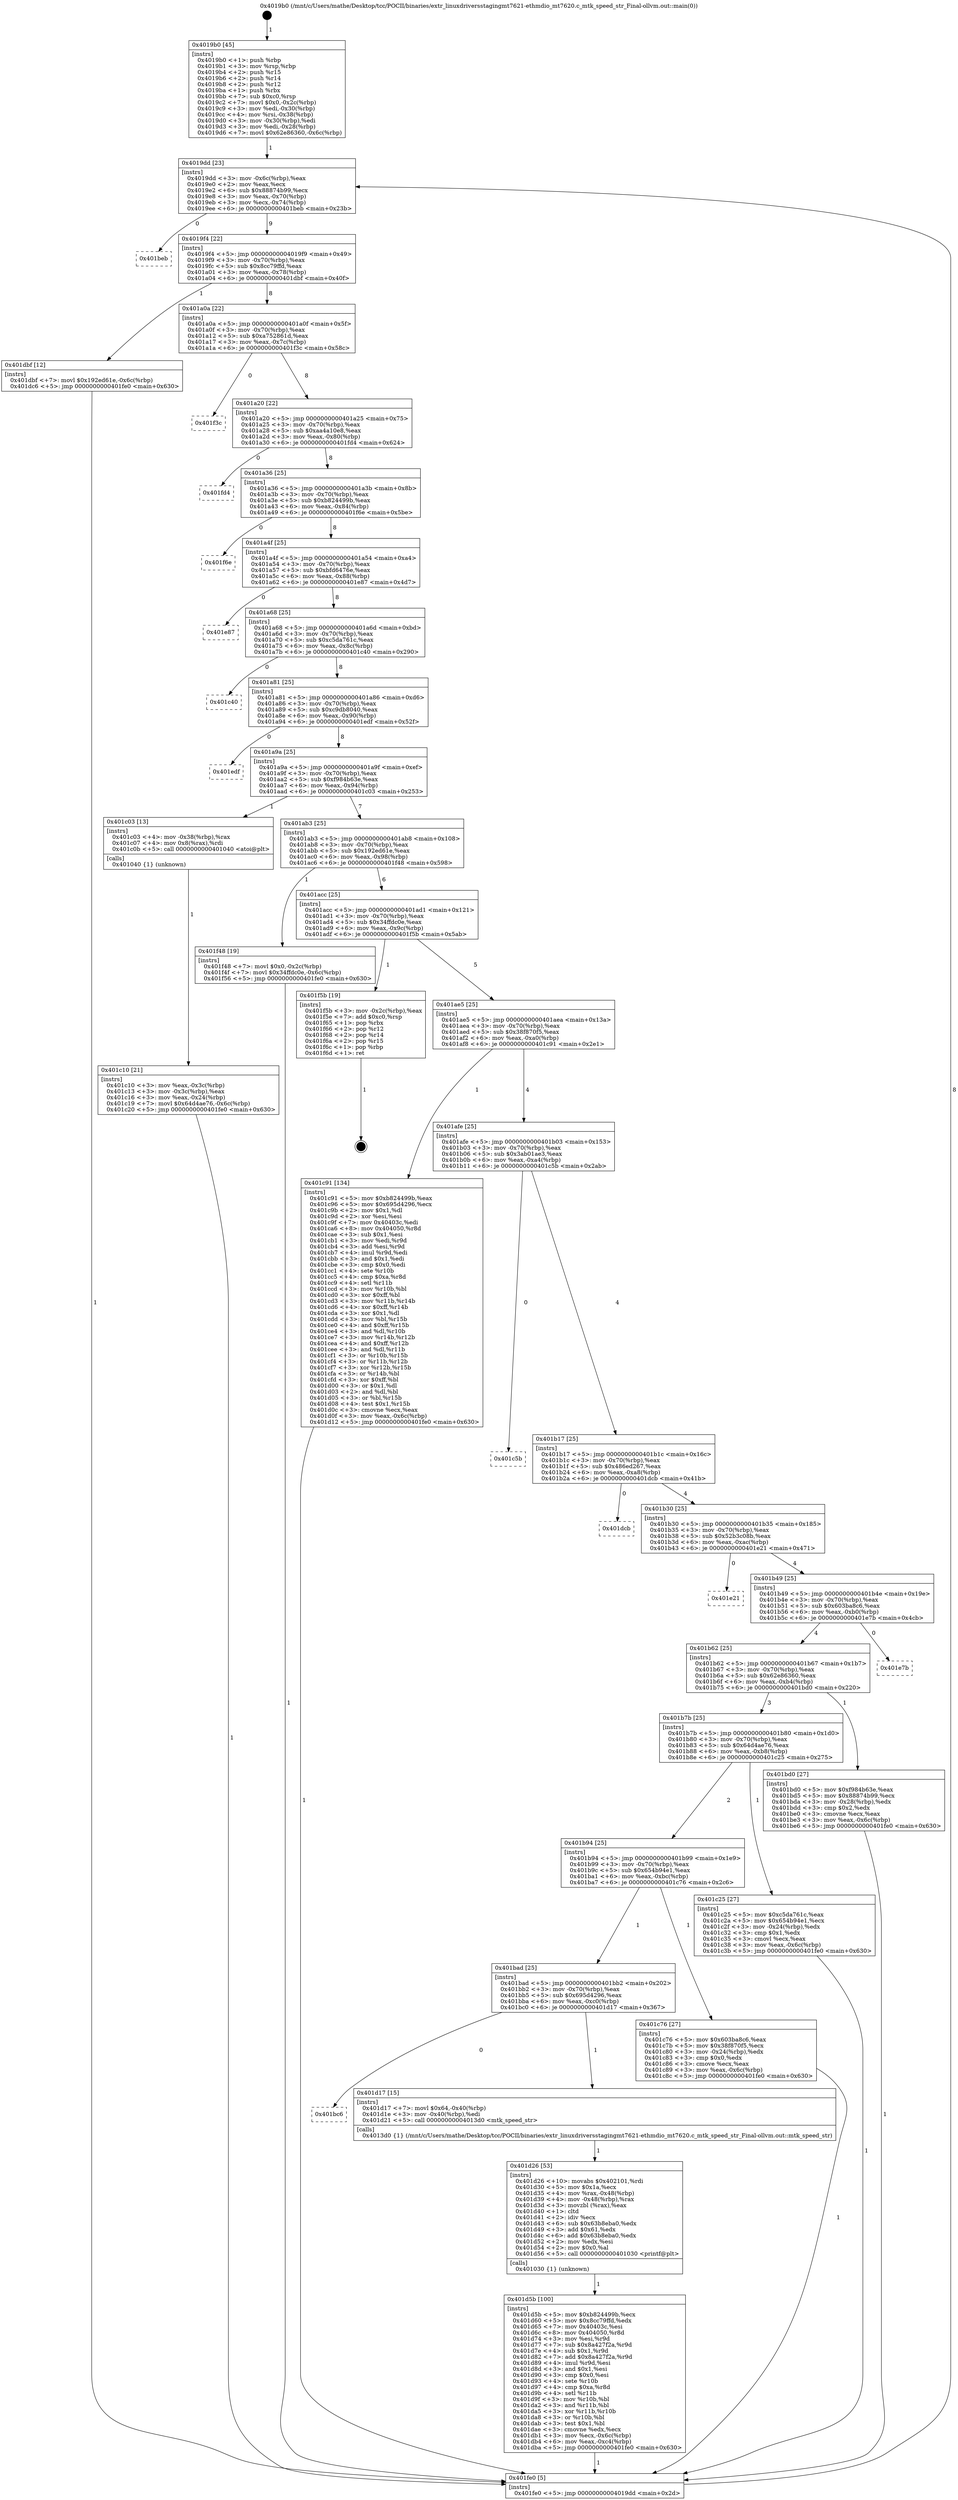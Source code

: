 digraph "0x4019b0" {
  label = "0x4019b0 (/mnt/c/Users/mathe/Desktop/tcc/POCII/binaries/extr_linuxdriversstagingmt7621-ethmdio_mt7620.c_mtk_speed_str_Final-ollvm.out::main(0))"
  labelloc = "t"
  node[shape=record]

  Entry [label="",width=0.3,height=0.3,shape=circle,fillcolor=black,style=filled]
  "0x4019dd" [label="{
     0x4019dd [23]\l
     | [instrs]\l
     &nbsp;&nbsp;0x4019dd \<+3\>: mov -0x6c(%rbp),%eax\l
     &nbsp;&nbsp;0x4019e0 \<+2\>: mov %eax,%ecx\l
     &nbsp;&nbsp;0x4019e2 \<+6\>: sub $0x88874b99,%ecx\l
     &nbsp;&nbsp;0x4019e8 \<+3\>: mov %eax,-0x70(%rbp)\l
     &nbsp;&nbsp;0x4019eb \<+3\>: mov %ecx,-0x74(%rbp)\l
     &nbsp;&nbsp;0x4019ee \<+6\>: je 0000000000401beb \<main+0x23b\>\l
  }"]
  "0x401beb" [label="{
     0x401beb\l
  }", style=dashed]
  "0x4019f4" [label="{
     0x4019f4 [22]\l
     | [instrs]\l
     &nbsp;&nbsp;0x4019f4 \<+5\>: jmp 00000000004019f9 \<main+0x49\>\l
     &nbsp;&nbsp;0x4019f9 \<+3\>: mov -0x70(%rbp),%eax\l
     &nbsp;&nbsp;0x4019fc \<+5\>: sub $0x8cc79ffd,%eax\l
     &nbsp;&nbsp;0x401a01 \<+3\>: mov %eax,-0x78(%rbp)\l
     &nbsp;&nbsp;0x401a04 \<+6\>: je 0000000000401dbf \<main+0x40f\>\l
  }"]
  Exit [label="",width=0.3,height=0.3,shape=circle,fillcolor=black,style=filled,peripheries=2]
  "0x401dbf" [label="{
     0x401dbf [12]\l
     | [instrs]\l
     &nbsp;&nbsp;0x401dbf \<+7\>: movl $0x192ed61e,-0x6c(%rbp)\l
     &nbsp;&nbsp;0x401dc6 \<+5\>: jmp 0000000000401fe0 \<main+0x630\>\l
  }"]
  "0x401a0a" [label="{
     0x401a0a [22]\l
     | [instrs]\l
     &nbsp;&nbsp;0x401a0a \<+5\>: jmp 0000000000401a0f \<main+0x5f\>\l
     &nbsp;&nbsp;0x401a0f \<+3\>: mov -0x70(%rbp),%eax\l
     &nbsp;&nbsp;0x401a12 \<+5\>: sub $0xa752861d,%eax\l
     &nbsp;&nbsp;0x401a17 \<+3\>: mov %eax,-0x7c(%rbp)\l
     &nbsp;&nbsp;0x401a1a \<+6\>: je 0000000000401f3c \<main+0x58c\>\l
  }"]
  "0x401d5b" [label="{
     0x401d5b [100]\l
     | [instrs]\l
     &nbsp;&nbsp;0x401d5b \<+5\>: mov $0xb824499b,%ecx\l
     &nbsp;&nbsp;0x401d60 \<+5\>: mov $0x8cc79ffd,%edx\l
     &nbsp;&nbsp;0x401d65 \<+7\>: mov 0x40403c,%esi\l
     &nbsp;&nbsp;0x401d6c \<+8\>: mov 0x404050,%r8d\l
     &nbsp;&nbsp;0x401d74 \<+3\>: mov %esi,%r9d\l
     &nbsp;&nbsp;0x401d77 \<+7\>: sub $0x8a427f2a,%r9d\l
     &nbsp;&nbsp;0x401d7e \<+4\>: sub $0x1,%r9d\l
     &nbsp;&nbsp;0x401d82 \<+7\>: add $0x8a427f2a,%r9d\l
     &nbsp;&nbsp;0x401d89 \<+4\>: imul %r9d,%esi\l
     &nbsp;&nbsp;0x401d8d \<+3\>: and $0x1,%esi\l
     &nbsp;&nbsp;0x401d90 \<+3\>: cmp $0x0,%esi\l
     &nbsp;&nbsp;0x401d93 \<+4\>: sete %r10b\l
     &nbsp;&nbsp;0x401d97 \<+4\>: cmp $0xa,%r8d\l
     &nbsp;&nbsp;0x401d9b \<+4\>: setl %r11b\l
     &nbsp;&nbsp;0x401d9f \<+3\>: mov %r10b,%bl\l
     &nbsp;&nbsp;0x401da2 \<+3\>: and %r11b,%bl\l
     &nbsp;&nbsp;0x401da5 \<+3\>: xor %r11b,%r10b\l
     &nbsp;&nbsp;0x401da8 \<+3\>: or %r10b,%bl\l
     &nbsp;&nbsp;0x401dab \<+3\>: test $0x1,%bl\l
     &nbsp;&nbsp;0x401dae \<+3\>: cmovne %edx,%ecx\l
     &nbsp;&nbsp;0x401db1 \<+3\>: mov %ecx,-0x6c(%rbp)\l
     &nbsp;&nbsp;0x401db4 \<+6\>: mov %eax,-0xc4(%rbp)\l
     &nbsp;&nbsp;0x401dba \<+5\>: jmp 0000000000401fe0 \<main+0x630\>\l
  }"]
  "0x401f3c" [label="{
     0x401f3c\l
  }", style=dashed]
  "0x401a20" [label="{
     0x401a20 [22]\l
     | [instrs]\l
     &nbsp;&nbsp;0x401a20 \<+5\>: jmp 0000000000401a25 \<main+0x75\>\l
     &nbsp;&nbsp;0x401a25 \<+3\>: mov -0x70(%rbp),%eax\l
     &nbsp;&nbsp;0x401a28 \<+5\>: sub $0xaa4a10e8,%eax\l
     &nbsp;&nbsp;0x401a2d \<+3\>: mov %eax,-0x80(%rbp)\l
     &nbsp;&nbsp;0x401a30 \<+6\>: je 0000000000401fd4 \<main+0x624\>\l
  }"]
  "0x401d26" [label="{
     0x401d26 [53]\l
     | [instrs]\l
     &nbsp;&nbsp;0x401d26 \<+10\>: movabs $0x402101,%rdi\l
     &nbsp;&nbsp;0x401d30 \<+5\>: mov $0x1a,%ecx\l
     &nbsp;&nbsp;0x401d35 \<+4\>: mov %rax,-0x48(%rbp)\l
     &nbsp;&nbsp;0x401d39 \<+4\>: mov -0x48(%rbp),%rax\l
     &nbsp;&nbsp;0x401d3d \<+3\>: movzbl (%rax),%eax\l
     &nbsp;&nbsp;0x401d40 \<+1\>: cltd\l
     &nbsp;&nbsp;0x401d41 \<+2\>: idiv %ecx\l
     &nbsp;&nbsp;0x401d43 \<+6\>: sub $0x63b8eba0,%edx\l
     &nbsp;&nbsp;0x401d49 \<+3\>: add $0x61,%edx\l
     &nbsp;&nbsp;0x401d4c \<+6\>: add $0x63b8eba0,%edx\l
     &nbsp;&nbsp;0x401d52 \<+2\>: mov %edx,%esi\l
     &nbsp;&nbsp;0x401d54 \<+2\>: mov $0x0,%al\l
     &nbsp;&nbsp;0x401d56 \<+5\>: call 0000000000401030 \<printf@plt\>\l
     | [calls]\l
     &nbsp;&nbsp;0x401030 \{1\} (unknown)\l
  }"]
  "0x401fd4" [label="{
     0x401fd4\l
  }", style=dashed]
  "0x401a36" [label="{
     0x401a36 [25]\l
     | [instrs]\l
     &nbsp;&nbsp;0x401a36 \<+5\>: jmp 0000000000401a3b \<main+0x8b\>\l
     &nbsp;&nbsp;0x401a3b \<+3\>: mov -0x70(%rbp),%eax\l
     &nbsp;&nbsp;0x401a3e \<+5\>: sub $0xb824499b,%eax\l
     &nbsp;&nbsp;0x401a43 \<+6\>: mov %eax,-0x84(%rbp)\l
     &nbsp;&nbsp;0x401a49 \<+6\>: je 0000000000401f6e \<main+0x5be\>\l
  }"]
  "0x401bc6" [label="{
     0x401bc6\l
  }", style=dashed]
  "0x401f6e" [label="{
     0x401f6e\l
  }", style=dashed]
  "0x401a4f" [label="{
     0x401a4f [25]\l
     | [instrs]\l
     &nbsp;&nbsp;0x401a4f \<+5\>: jmp 0000000000401a54 \<main+0xa4\>\l
     &nbsp;&nbsp;0x401a54 \<+3\>: mov -0x70(%rbp),%eax\l
     &nbsp;&nbsp;0x401a57 \<+5\>: sub $0xbfd6476e,%eax\l
     &nbsp;&nbsp;0x401a5c \<+6\>: mov %eax,-0x88(%rbp)\l
     &nbsp;&nbsp;0x401a62 \<+6\>: je 0000000000401e87 \<main+0x4d7\>\l
  }"]
  "0x401d17" [label="{
     0x401d17 [15]\l
     | [instrs]\l
     &nbsp;&nbsp;0x401d17 \<+7\>: movl $0x64,-0x40(%rbp)\l
     &nbsp;&nbsp;0x401d1e \<+3\>: mov -0x40(%rbp),%edi\l
     &nbsp;&nbsp;0x401d21 \<+5\>: call 00000000004013d0 \<mtk_speed_str\>\l
     | [calls]\l
     &nbsp;&nbsp;0x4013d0 \{1\} (/mnt/c/Users/mathe/Desktop/tcc/POCII/binaries/extr_linuxdriversstagingmt7621-ethmdio_mt7620.c_mtk_speed_str_Final-ollvm.out::mtk_speed_str)\l
  }"]
  "0x401e87" [label="{
     0x401e87\l
  }", style=dashed]
  "0x401a68" [label="{
     0x401a68 [25]\l
     | [instrs]\l
     &nbsp;&nbsp;0x401a68 \<+5\>: jmp 0000000000401a6d \<main+0xbd\>\l
     &nbsp;&nbsp;0x401a6d \<+3\>: mov -0x70(%rbp),%eax\l
     &nbsp;&nbsp;0x401a70 \<+5\>: sub $0xc5da761c,%eax\l
     &nbsp;&nbsp;0x401a75 \<+6\>: mov %eax,-0x8c(%rbp)\l
     &nbsp;&nbsp;0x401a7b \<+6\>: je 0000000000401c40 \<main+0x290\>\l
  }"]
  "0x401bad" [label="{
     0x401bad [25]\l
     | [instrs]\l
     &nbsp;&nbsp;0x401bad \<+5\>: jmp 0000000000401bb2 \<main+0x202\>\l
     &nbsp;&nbsp;0x401bb2 \<+3\>: mov -0x70(%rbp),%eax\l
     &nbsp;&nbsp;0x401bb5 \<+5\>: sub $0x695d4296,%eax\l
     &nbsp;&nbsp;0x401bba \<+6\>: mov %eax,-0xc0(%rbp)\l
     &nbsp;&nbsp;0x401bc0 \<+6\>: je 0000000000401d17 \<main+0x367\>\l
  }"]
  "0x401c40" [label="{
     0x401c40\l
  }", style=dashed]
  "0x401a81" [label="{
     0x401a81 [25]\l
     | [instrs]\l
     &nbsp;&nbsp;0x401a81 \<+5\>: jmp 0000000000401a86 \<main+0xd6\>\l
     &nbsp;&nbsp;0x401a86 \<+3\>: mov -0x70(%rbp),%eax\l
     &nbsp;&nbsp;0x401a89 \<+5\>: sub $0xc9db8040,%eax\l
     &nbsp;&nbsp;0x401a8e \<+6\>: mov %eax,-0x90(%rbp)\l
     &nbsp;&nbsp;0x401a94 \<+6\>: je 0000000000401edf \<main+0x52f\>\l
  }"]
  "0x401c76" [label="{
     0x401c76 [27]\l
     | [instrs]\l
     &nbsp;&nbsp;0x401c76 \<+5\>: mov $0x603ba8c6,%eax\l
     &nbsp;&nbsp;0x401c7b \<+5\>: mov $0x38f870f5,%ecx\l
     &nbsp;&nbsp;0x401c80 \<+3\>: mov -0x24(%rbp),%edx\l
     &nbsp;&nbsp;0x401c83 \<+3\>: cmp $0x0,%edx\l
     &nbsp;&nbsp;0x401c86 \<+3\>: cmove %ecx,%eax\l
     &nbsp;&nbsp;0x401c89 \<+3\>: mov %eax,-0x6c(%rbp)\l
     &nbsp;&nbsp;0x401c8c \<+5\>: jmp 0000000000401fe0 \<main+0x630\>\l
  }"]
  "0x401edf" [label="{
     0x401edf\l
  }", style=dashed]
  "0x401a9a" [label="{
     0x401a9a [25]\l
     | [instrs]\l
     &nbsp;&nbsp;0x401a9a \<+5\>: jmp 0000000000401a9f \<main+0xef\>\l
     &nbsp;&nbsp;0x401a9f \<+3\>: mov -0x70(%rbp),%eax\l
     &nbsp;&nbsp;0x401aa2 \<+5\>: sub $0xf984b63e,%eax\l
     &nbsp;&nbsp;0x401aa7 \<+6\>: mov %eax,-0x94(%rbp)\l
     &nbsp;&nbsp;0x401aad \<+6\>: je 0000000000401c03 \<main+0x253\>\l
  }"]
  "0x401b94" [label="{
     0x401b94 [25]\l
     | [instrs]\l
     &nbsp;&nbsp;0x401b94 \<+5\>: jmp 0000000000401b99 \<main+0x1e9\>\l
     &nbsp;&nbsp;0x401b99 \<+3\>: mov -0x70(%rbp),%eax\l
     &nbsp;&nbsp;0x401b9c \<+5\>: sub $0x654b94e1,%eax\l
     &nbsp;&nbsp;0x401ba1 \<+6\>: mov %eax,-0xbc(%rbp)\l
     &nbsp;&nbsp;0x401ba7 \<+6\>: je 0000000000401c76 \<main+0x2c6\>\l
  }"]
  "0x401c03" [label="{
     0x401c03 [13]\l
     | [instrs]\l
     &nbsp;&nbsp;0x401c03 \<+4\>: mov -0x38(%rbp),%rax\l
     &nbsp;&nbsp;0x401c07 \<+4\>: mov 0x8(%rax),%rdi\l
     &nbsp;&nbsp;0x401c0b \<+5\>: call 0000000000401040 \<atoi@plt\>\l
     | [calls]\l
     &nbsp;&nbsp;0x401040 \{1\} (unknown)\l
  }"]
  "0x401ab3" [label="{
     0x401ab3 [25]\l
     | [instrs]\l
     &nbsp;&nbsp;0x401ab3 \<+5\>: jmp 0000000000401ab8 \<main+0x108\>\l
     &nbsp;&nbsp;0x401ab8 \<+3\>: mov -0x70(%rbp),%eax\l
     &nbsp;&nbsp;0x401abb \<+5\>: sub $0x192ed61e,%eax\l
     &nbsp;&nbsp;0x401ac0 \<+6\>: mov %eax,-0x98(%rbp)\l
     &nbsp;&nbsp;0x401ac6 \<+6\>: je 0000000000401f48 \<main+0x598\>\l
  }"]
  "0x401c25" [label="{
     0x401c25 [27]\l
     | [instrs]\l
     &nbsp;&nbsp;0x401c25 \<+5\>: mov $0xc5da761c,%eax\l
     &nbsp;&nbsp;0x401c2a \<+5\>: mov $0x654b94e1,%ecx\l
     &nbsp;&nbsp;0x401c2f \<+3\>: mov -0x24(%rbp),%edx\l
     &nbsp;&nbsp;0x401c32 \<+3\>: cmp $0x1,%edx\l
     &nbsp;&nbsp;0x401c35 \<+3\>: cmovl %ecx,%eax\l
     &nbsp;&nbsp;0x401c38 \<+3\>: mov %eax,-0x6c(%rbp)\l
     &nbsp;&nbsp;0x401c3b \<+5\>: jmp 0000000000401fe0 \<main+0x630\>\l
  }"]
  "0x401f48" [label="{
     0x401f48 [19]\l
     | [instrs]\l
     &nbsp;&nbsp;0x401f48 \<+7\>: movl $0x0,-0x2c(%rbp)\l
     &nbsp;&nbsp;0x401f4f \<+7\>: movl $0x34ffdc0e,-0x6c(%rbp)\l
     &nbsp;&nbsp;0x401f56 \<+5\>: jmp 0000000000401fe0 \<main+0x630\>\l
  }"]
  "0x401acc" [label="{
     0x401acc [25]\l
     | [instrs]\l
     &nbsp;&nbsp;0x401acc \<+5\>: jmp 0000000000401ad1 \<main+0x121\>\l
     &nbsp;&nbsp;0x401ad1 \<+3\>: mov -0x70(%rbp),%eax\l
     &nbsp;&nbsp;0x401ad4 \<+5\>: sub $0x34ffdc0e,%eax\l
     &nbsp;&nbsp;0x401ad9 \<+6\>: mov %eax,-0x9c(%rbp)\l
     &nbsp;&nbsp;0x401adf \<+6\>: je 0000000000401f5b \<main+0x5ab\>\l
  }"]
  "0x401c10" [label="{
     0x401c10 [21]\l
     | [instrs]\l
     &nbsp;&nbsp;0x401c10 \<+3\>: mov %eax,-0x3c(%rbp)\l
     &nbsp;&nbsp;0x401c13 \<+3\>: mov -0x3c(%rbp),%eax\l
     &nbsp;&nbsp;0x401c16 \<+3\>: mov %eax,-0x24(%rbp)\l
     &nbsp;&nbsp;0x401c19 \<+7\>: movl $0x64d4ae76,-0x6c(%rbp)\l
     &nbsp;&nbsp;0x401c20 \<+5\>: jmp 0000000000401fe0 \<main+0x630\>\l
  }"]
  "0x401f5b" [label="{
     0x401f5b [19]\l
     | [instrs]\l
     &nbsp;&nbsp;0x401f5b \<+3\>: mov -0x2c(%rbp),%eax\l
     &nbsp;&nbsp;0x401f5e \<+7\>: add $0xc0,%rsp\l
     &nbsp;&nbsp;0x401f65 \<+1\>: pop %rbx\l
     &nbsp;&nbsp;0x401f66 \<+2\>: pop %r12\l
     &nbsp;&nbsp;0x401f68 \<+2\>: pop %r14\l
     &nbsp;&nbsp;0x401f6a \<+2\>: pop %r15\l
     &nbsp;&nbsp;0x401f6c \<+1\>: pop %rbp\l
     &nbsp;&nbsp;0x401f6d \<+1\>: ret\l
  }"]
  "0x401ae5" [label="{
     0x401ae5 [25]\l
     | [instrs]\l
     &nbsp;&nbsp;0x401ae5 \<+5\>: jmp 0000000000401aea \<main+0x13a\>\l
     &nbsp;&nbsp;0x401aea \<+3\>: mov -0x70(%rbp),%eax\l
     &nbsp;&nbsp;0x401aed \<+5\>: sub $0x38f870f5,%eax\l
     &nbsp;&nbsp;0x401af2 \<+6\>: mov %eax,-0xa0(%rbp)\l
     &nbsp;&nbsp;0x401af8 \<+6\>: je 0000000000401c91 \<main+0x2e1\>\l
  }"]
  "0x4019b0" [label="{
     0x4019b0 [45]\l
     | [instrs]\l
     &nbsp;&nbsp;0x4019b0 \<+1\>: push %rbp\l
     &nbsp;&nbsp;0x4019b1 \<+3\>: mov %rsp,%rbp\l
     &nbsp;&nbsp;0x4019b4 \<+2\>: push %r15\l
     &nbsp;&nbsp;0x4019b6 \<+2\>: push %r14\l
     &nbsp;&nbsp;0x4019b8 \<+2\>: push %r12\l
     &nbsp;&nbsp;0x4019ba \<+1\>: push %rbx\l
     &nbsp;&nbsp;0x4019bb \<+7\>: sub $0xc0,%rsp\l
     &nbsp;&nbsp;0x4019c2 \<+7\>: movl $0x0,-0x2c(%rbp)\l
     &nbsp;&nbsp;0x4019c9 \<+3\>: mov %edi,-0x30(%rbp)\l
     &nbsp;&nbsp;0x4019cc \<+4\>: mov %rsi,-0x38(%rbp)\l
     &nbsp;&nbsp;0x4019d0 \<+3\>: mov -0x30(%rbp),%edi\l
     &nbsp;&nbsp;0x4019d3 \<+3\>: mov %edi,-0x28(%rbp)\l
     &nbsp;&nbsp;0x4019d6 \<+7\>: movl $0x62e86360,-0x6c(%rbp)\l
  }"]
  "0x401c91" [label="{
     0x401c91 [134]\l
     | [instrs]\l
     &nbsp;&nbsp;0x401c91 \<+5\>: mov $0xb824499b,%eax\l
     &nbsp;&nbsp;0x401c96 \<+5\>: mov $0x695d4296,%ecx\l
     &nbsp;&nbsp;0x401c9b \<+2\>: mov $0x1,%dl\l
     &nbsp;&nbsp;0x401c9d \<+2\>: xor %esi,%esi\l
     &nbsp;&nbsp;0x401c9f \<+7\>: mov 0x40403c,%edi\l
     &nbsp;&nbsp;0x401ca6 \<+8\>: mov 0x404050,%r8d\l
     &nbsp;&nbsp;0x401cae \<+3\>: sub $0x1,%esi\l
     &nbsp;&nbsp;0x401cb1 \<+3\>: mov %edi,%r9d\l
     &nbsp;&nbsp;0x401cb4 \<+3\>: add %esi,%r9d\l
     &nbsp;&nbsp;0x401cb7 \<+4\>: imul %r9d,%edi\l
     &nbsp;&nbsp;0x401cbb \<+3\>: and $0x1,%edi\l
     &nbsp;&nbsp;0x401cbe \<+3\>: cmp $0x0,%edi\l
     &nbsp;&nbsp;0x401cc1 \<+4\>: sete %r10b\l
     &nbsp;&nbsp;0x401cc5 \<+4\>: cmp $0xa,%r8d\l
     &nbsp;&nbsp;0x401cc9 \<+4\>: setl %r11b\l
     &nbsp;&nbsp;0x401ccd \<+3\>: mov %r10b,%bl\l
     &nbsp;&nbsp;0x401cd0 \<+3\>: xor $0xff,%bl\l
     &nbsp;&nbsp;0x401cd3 \<+3\>: mov %r11b,%r14b\l
     &nbsp;&nbsp;0x401cd6 \<+4\>: xor $0xff,%r14b\l
     &nbsp;&nbsp;0x401cda \<+3\>: xor $0x1,%dl\l
     &nbsp;&nbsp;0x401cdd \<+3\>: mov %bl,%r15b\l
     &nbsp;&nbsp;0x401ce0 \<+4\>: and $0xff,%r15b\l
     &nbsp;&nbsp;0x401ce4 \<+3\>: and %dl,%r10b\l
     &nbsp;&nbsp;0x401ce7 \<+3\>: mov %r14b,%r12b\l
     &nbsp;&nbsp;0x401cea \<+4\>: and $0xff,%r12b\l
     &nbsp;&nbsp;0x401cee \<+3\>: and %dl,%r11b\l
     &nbsp;&nbsp;0x401cf1 \<+3\>: or %r10b,%r15b\l
     &nbsp;&nbsp;0x401cf4 \<+3\>: or %r11b,%r12b\l
     &nbsp;&nbsp;0x401cf7 \<+3\>: xor %r12b,%r15b\l
     &nbsp;&nbsp;0x401cfa \<+3\>: or %r14b,%bl\l
     &nbsp;&nbsp;0x401cfd \<+3\>: xor $0xff,%bl\l
     &nbsp;&nbsp;0x401d00 \<+3\>: or $0x1,%dl\l
     &nbsp;&nbsp;0x401d03 \<+2\>: and %dl,%bl\l
     &nbsp;&nbsp;0x401d05 \<+3\>: or %bl,%r15b\l
     &nbsp;&nbsp;0x401d08 \<+4\>: test $0x1,%r15b\l
     &nbsp;&nbsp;0x401d0c \<+3\>: cmovne %ecx,%eax\l
     &nbsp;&nbsp;0x401d0f \<+3\>: mov %eax,-0x6c(%rbp)\l
     &nbsp;&nbsp;0x401d12 \<+5\>: jmp 0000000000401fe0 \<main+0x630\>\l
  }"]
  "0x401afe" [label="{
     0x401afe [25]\l
     | [instrs]\l
     &nbsp;&nbsp;0x401afe \<+5\>: jmp 0000000000401b03 \<main+0x153\>\l
     &nbsp;&nbsp;0x401b03 \<+3\>: mov -0x70(%rbp),%eax\l
     &nbsp;&nbsp;0x401b06 \<+5\>: sub $0x3ab01ae3,%eax\l
     &nbsp;&nbsp;0x401b0b \<+6\>: mov %eax,-0xa4(%rbp)\l
     &nbsp;&nbsp;0x401b11 \<+6\>: je 0000000000401c5b \<main+0x2ab\>\l
  }"]
  "0x401fe0" [label="{
     0x401fe0 [5]\l
     | [instrs]\l
     &nbsp;&nbsp;0x401fe0 \<+5\>: jmp 00000000004019dd \<main+0x2d\>\l
  }"]
  "0x401c5b" [label="{
     0x401c5b\l
  }", style=dashed]
  "0x401b17" [label="{
     0x401b17 [25]\l
     | [instrs]\l
     &nbsp;&nbsp;0x401b17 \<+5\>: jmp 0000000000401b1c \<main+0x16c\>\l
     &nbsp;&nbsp;0x401b1c \<+3\>: mov -0x70(%rbp),%eax\l
     &nbsp;&nbsp;0x401b1f \<+5\>: sub $0x486ed267,%eax\l
     &nbsp;&nbsp;0x401b24 \<+6\>: mov %eax,-0xa8(%rbp)\l
     &nbsp;&nbsp;0x401b2a \<+6\>: je 0000000000401dcb \<main+0x41b\>\l
  }"]
  "0x401b7b" [label="{
     0x401b7b [25]\l
     | [instrs]\l
     &nbsp;&nbsp;0x401b7b \<+5\>: jmp 0000000000401b80 \<main+0x1d0\>\l
     &nbsp;&nbsp;0x401b80 \<+3\>: mov -0x70(%rbp),%eax\l
     &nbsp;&nbsp;0x401b83 \<+5\>: sub $0x64d4ae76,%eax\l
     &nbsp;&nbsp;0x401b88 \<+6\>: mov %eax,-0xb8(%rbp)\l
     &nbsp;&nbsp;0x401b8e \<+6\>: je 0000000000401c25 \<main+0x275\>\l
  }"]
  "0x401dcb" [label="{
     0x401dcb\l
  }", style=dashed]
  "0x401b30" [label="{
     0x401b30 [25]\l
     | [instrs]\l
     &nbsp;&nbsp;0x401b30 \<+5\>: jmp 0000000000401b35 \<main+0x185\>\l
     &nbsp;&nbsp;0x401b35 \<+3\>: mov -0x70(%rbp),%eax\l
     &nbsp;&nbsp;0x401b38 \<+5\>: sub $0x52b3c08b,%eax\l
     &nbsp;&nbsp;0x401b3d \<+6\>: mov %eax,-0xac(%rbp)\l
     &nbsp;&nbsp;0x401b43 \<+6\>: je 0000000000401e21 \<main+0x471\>\l
  }"]
  "0x401bd0" [label="{
     0x401bd0 [27]\l
     | [instrs]\l
     &nbsp;&nbsp;0x401bd0 \<+5\>: mov $0xf984b63e,%eax\l
     &nbsp;&nbsp;0x401bd5 \<+5\>: mov $0x88874b99,%ecx\l
     &nbsp;&nbsp;0x401bda \<+3\>: mov -0x28(%rbp),%edx\l
     &nbsp;&nbsp;0x401bdd \<+3\>: cmp $0x2,%edx\l
     &nbsp;&nbsp;0x401be0 \<+3\>: cmovne %ecx,%eax\l
     &nbsp;&nbsp;0x401be3 \<+3\>: mov %eax,-0x6c(%rbp)\l
     &nbsp;&nbsp;0x401be6 \<+5\>: jmp 0000000000401fe0 \<main+0x630\>\l
  }"]
  "0x401e21" [label="{
     0x401e21\l
  }", style=dashed]
  "0x401b49" [label="{
     0x401b49 [25]\l
     | [instrs]\l
     &nbsp;&nbsp;0x401b49 \<+5\>: jmp 0000000000401b4e \<main+0x19e\>\l
     &nbsp;&nbsp;0x401b4e \<+3\>: mov -0x70(%rbp),%eax\l
     &nbsp;&nbsp;0x401b51 \<+5\>: sub $0x603ba8c6,%eax\l
     &nbsp;&nbsp;0x401b56 \<+6\>: mov %eax,-0xb0(%rbp)\l
     &nbsp;&nbsp;0x401b5c \<+6\>: je 0000000000401e7b \<main+0x4cb\>\l
  }"]
  "0x401b62" [label="{
     0x401b62 [25]\l
     | [instrs]\l
     &nbsp;&nbsp;0x401b62 \<+5\>: jmp 0000000000401b67 \<main+0x1b7\>\l
     &nbsp;&nbsp;0x401b67 \<+3\>: mov -0x70(%rbp),%eax\l
     &nbsp;&nbsp;0x401b6a \<+5\>: sub $0x62e86360,%eax\l
     &nbsp;&nbsp;0x401b6f \<+6\>: mov %eax,-0xb4(%rbp)\l
     &nbsp;&nbsp;0x401b75 \<+6\>: je 0000000000401bd0 \<main+0x220\>\l
  }"]
  "0x401e7b" [label="{
     0x401e7b\l
  }", style=dashed]
  Entry -> "0x4019b0" [label=" 1"]
  "0x4019dd" -> "0x401beb" [label=" 0"]
  "0x4019dd" -> "0x4019f4" [label=" 9"]
  "0x401f5b" -> Exit [label=" 1"]
  "0x4019f4" -> "0x401dbf" [label=" 1"]
  "0x4019f4" -> "0x401a0a" [label=" 8"]
  "0x401f48" -> "0x401fe0" [label=" 1"]
  "0x401a0a" -> "0x401f3c" [label=" 0"]
  "0x401a0a" -> "0x401a20" [label=" 8"]
  "0x401dbf" -> "0x401fe0" [label=" 1"]
  "0x401a20" -> "0x401fd4" [label=" 0"]
  "0x401a20" -> "0x401a36" [label=" 8"]
  "0x401d5b" -> "0x401fe0" [label=" 1"]
  "0x401a36" -> "0x401f6e" [label=" 0"]
  "0x401a36" -> "0x401a4f" [label=" 8"]
  "0x401d26" -> "0x401d5b" [label=" 1"]
  "0x401a4f" -> "0x401e87" [label=" 0"]
  "0x401a4f" -> "0x401a68" [label=" 8"]
  "0x401d17" -> "0x401d26" [label=" 1"]
  "0x401a68" -> "0x401c40" [label=" 0"]
  "0x401a68" -> "0x401a81" [label=" 8"]
  "0x401bad" -> "0x401d17" [label=" 1"]
  "0x401a81" -> "0x401edf" [label=" 0"]
  "0x401a81" -> "0x401a9a" [label=" 8"]
  "0x401bad" -> "0x401bc6" [label=" 0"]
  "0x401a9a" -> "0x401c03" [label=" 1"]
  "0x401a9a" -> "0x401ab3" [label=" 7"]
  "0x401c76" -> "0x401fe0" [label=" 1"]
  "0x401ab3" -> "0x401f48" [label=" 1"]
  "0x401ab3" -> "0x401acc" [label=" 6"]
  "0x401b94" -> "0x401bad" [label=" 1"]
  "0x401acc" -> "0x401f5b" [label=" 1"]
  "0x401acc" -> "0x401ae5" [label=" 5"]
  "0x401c91" -> "0x401fe0" [label=" 1"]
  "0x401ae5" -> "0x401c91" [label=" 1"]
  "0x401ae5" -> "0x401afe" [label=" 4"]
  "0x401c25" -> "0x401fe0" [label=" 1"]
  "0x401afe" -> "0x401c5b" [label=" 0"]
  "0x401afe" -> "0x401b17" [label=" 4"]
  "0x401b7b" -> "0x401b94" [label=" 2"]
  "0x401b17" -> "0x401dcb" [label=" 0"]
  "0x401b17" -> "0x401b30" [label=" 4"]
  "0x401b7b" -> "0x401c25" [label=" 1"]
  "0x401b30" -> "0x401e21" [label=" 0"]
  "0x401b30" -> "0x401b49" [label=" 4"]
  "0x401b94" -> "0x401c76" [label=" 1"]
  "0x401b49" -> "0x401e7b" [label=" 0"]
  "0x401b49" -> "0x401b62" [label=" 4"]
  "0x401c10" -> "0x401fe0" [label=" 1"]
  "0x401b62" -> "0x401bd0" [label=" 1"]
  "0x401b62" -> "0x401b7b" [label=" 3"]
  "0x401bd0" -> "0x401fe0" [label=" 1"]
  "0x4019b0" -> "0x4019dd" [label=" 1"]
  "0x401fe0" -> "0x4019dd" [label=" 8"]
  "0x401c03" -> "0x401c10" [label=" 1"]
}
